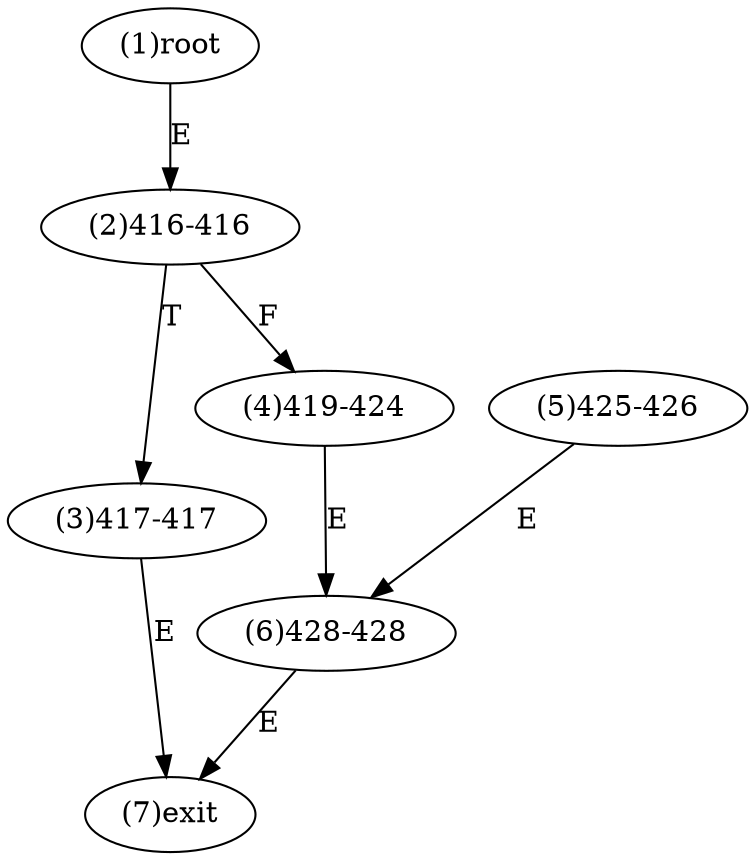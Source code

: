 digraph "" { 
1[ label="(1)root"];
2[ label="(2)416-416"];
3[ label="(3)417-417"];
4[ label="(4)419-424"];
5[ label="(5)425-426"];
6[ label="(6)428-428"];
7[ label="(7)exit"];
1->2[ label="E"];
2->4[ label="F"];
2->3[ label="T"];
3->7[ label="E"];
4->6[ label="E"];
5->6[ label="E"];
6->7[ label="E"];
}